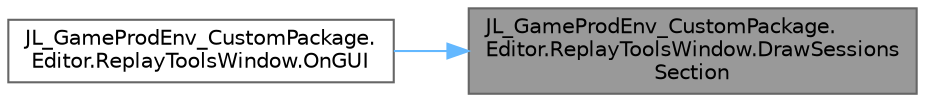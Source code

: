 digraph "JL_GameProdEnv_CustomPackage.Editor.ReplayToolsWindow.DrawSessionsSection"
{
 // LATEX_PDF_SIZE
  bgcolor="transparent";
  edge [fontname=Helvetica,fontsize=10,labelfontname=Helvetica,labelfontsize=10];
  node [fontname=Helvetica,fontsize=10,shape=box,height=0.2,width=0.4];
  rankdir="RL";
  Node1 [id="Node000001",label="JL_GameProdEnv_CustomPackage.\lEditor.ReplayToolsWindow.DrawSessions\lSection",height=0.2,width=0.4,color="gray40", fillcolor="grey60", style="filled", fontcolor="black",tooltip="Draws the saved sessions section of the window. Displays a list of all saved replay sessions with opt..."];
  Node1 -> Node2 [id="edge2_Node000001_Node000002",dir="back",color="steelblue1",style="solid",tooltip=" "];
  Node2 [id="Node000002",label="JL_GameProdEnv_CustomPackage.\lEditor.ReplayToolsWindow.OnGUI",height=0.2,width=0.4,color="grey40", fillcolor="white", style="filled",URL="$class_j_l___game_prod_env___custom_package_1_1_editor_1_1_replay_tools_window.html#a6b724f04e55e37cbcb66bcfadd64c923",tooltip="Main GUI method that draws the entire window content. Organizes the window into distinct functional s..."];
}
